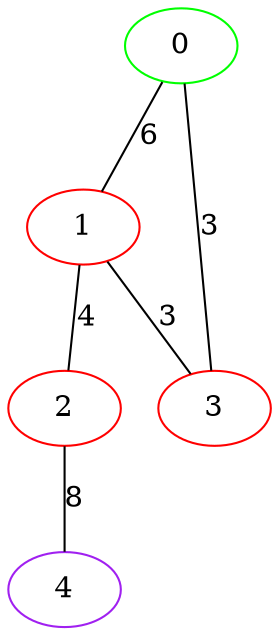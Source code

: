 graph "" {
0 [color=green, weight=2];
1 [color=red, weight=1];
2 [color=red, weight=1];
3 [color=red, weight=1];
4 [color=purple, weight=4];
0 -- 1  [key=0, label=6];
0 -- 3  [key=0, label=3];
1 -- 2  [key=0, label=4];
1 -- 3  [key=0, label=3];
2 -- 4  [key=0, label=8];
}

